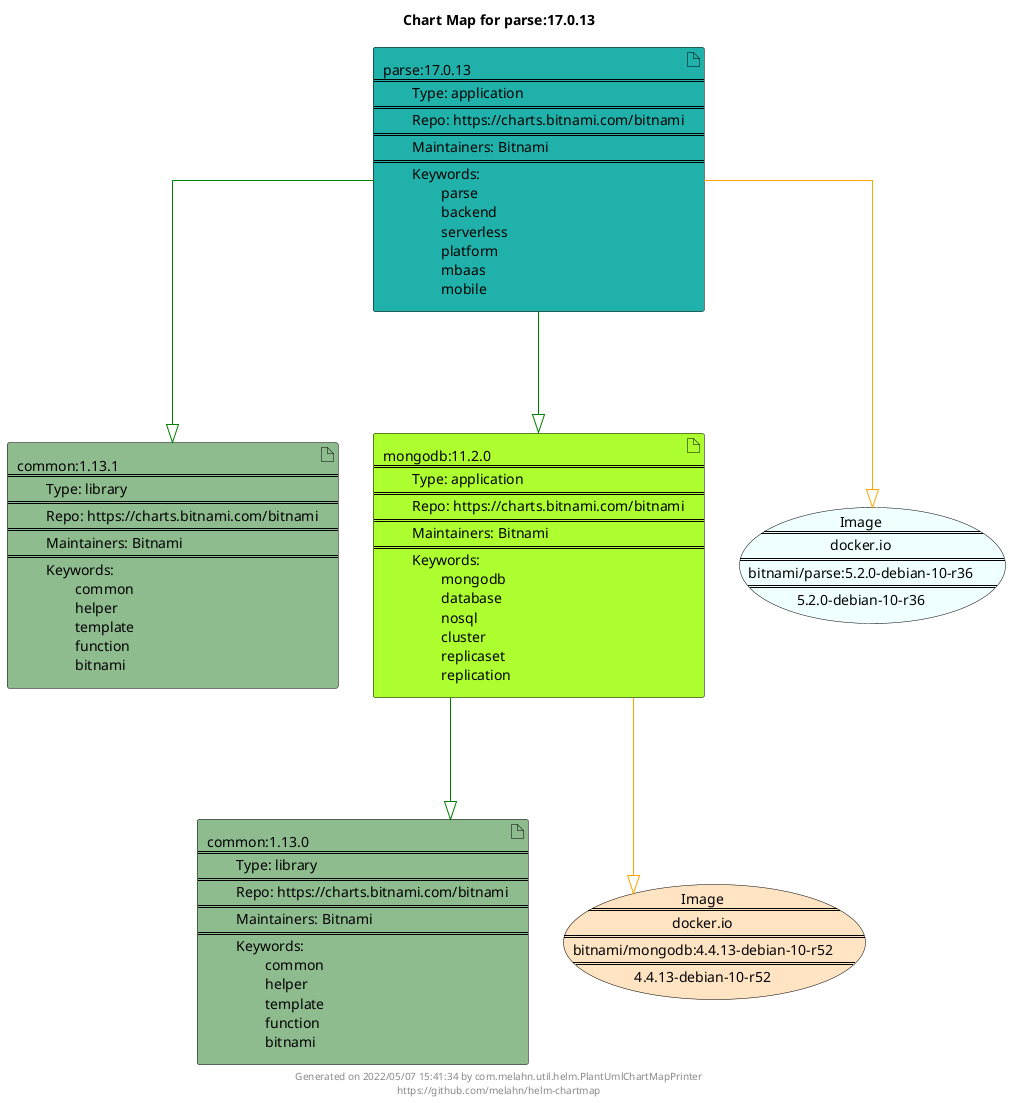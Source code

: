 @startuml
skinparam linetype ortho
skinparam backgroundColor white
skinparam usecaseBorderColor black
skinparam usecaseArrowColor LightSlateGray
skinparam artifactBorderColor black
skinparam artifactArrowColor LightSlateGray

title Chart Map for parse:17.0.13

'There are 4 referenced Helm Charts
artifact "common:1.13.1\n====\n\tType: library\n====\n\tRepo: https://charts.bitnami.com/bitnami\n====\n\tMaintainers: Bitnami\n====\n\tKeywords: \n\t\tcommon\n\t\thelper\n\t\ttemplate\n\t\tfunction\n\t\tbitnami" as common_1_13_1 #DarkSeaGreen
artifact "common:1.13.0\n====\n\tType: library\n====\n\tRepo: https://charts.bitnami.com/bitnami\n====\n\tMaintainers: Bitnami\n====\n\tKeywords: \n\t\tcommon\n\t\thelper\n\t\ttemplate\n\t\tfunction\n\t\tbitnami" as common_1_13_0 #DarkSeaGreen
artifact "mongodb:11.2.0\n====\n\tType: application\n====\n\tRepo: https://charts.bitnami.com/bitnami\n====\n\tMaintainers: Bitnami\n====\n\tKeywords: \n\t\tmongodb\n\t\tdatabase\n\t\tnosql\n\t\tcluster\n\t\treplicaset\n\t\treplication" as mongodb_11_2_0 #GreenYellow
artifact "parse:17.0.13\n====\n\tType: application\n====\n\tRepo: https://charts.bitnami.com/bitnami\n====\n\tMaintainers: Bitnami\n====\n\tKeywords: \n\t\tparse\n\t\tbackend\n\t\tserverless\n\t\tplatform\n\t\tmbaas\n\t\tmobile" as parse_17_0_13 #LightSeaGreen

'There are 2 referenced Docker Images
usecase "Image\n====\ndocker.io\n====\nbitnami/mongodb:4.4.13-debian-10-r52\n====\n4.4.13-debian-10-r52" as docker_io_bitnami_mongodb_4_4_13_debian_10_r52 #Bisque
usecase "Image\n====\ndocker.io\n====\nbitnami/parse:5.2.0-debian-10-r36\n====\n5.2.0-debian-10-r36" as docker_io_bitnami_parse_5_2_0_debian_10_r36 #Azure

'Chart Dependencies
parse_17_0_13--[#green]-|>common_1_13_1
parse_17_0_13--[#green]-|>mongodb_11_2_0
mongodb_11_2_0--[#green]-|>common_1_13_0
mongodb_11_2_0--[#orange]-|>docker_io_bitnami_mongodb_4_4_13_debian_10_r52
parse_17_0_13--[#orange]-|>docker_io_bitnami_parse_5_2_0_debian_10_r36

center footer Generated on 2022/05/07 15:41:34 by com.melahn.util.helm.PlantUmlChartMapPrinter\nhttps://github.com/melahn/helm-chartmap
@enduml
